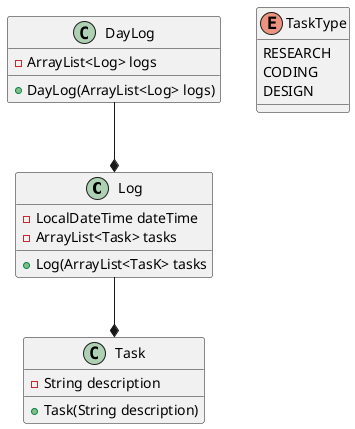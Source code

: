 @startuml
'https://plantuml.com/class-diagram

Log --* Task
DayLog --* Log

enum TaskType {
    RESEARCH
    CODING
    DESIGN
}

class Task {
    - String description

    + Task(String description)
}

class Log {
    - LocalDateTime dateTime
    - ArrayList<Task> tasks

    + Log(ArrayList<TasK> tasks
}

class DayLog {
    - ArrayList<Log> logs

    + DayLog(ArrayList<Log> logs)
}

@enduml